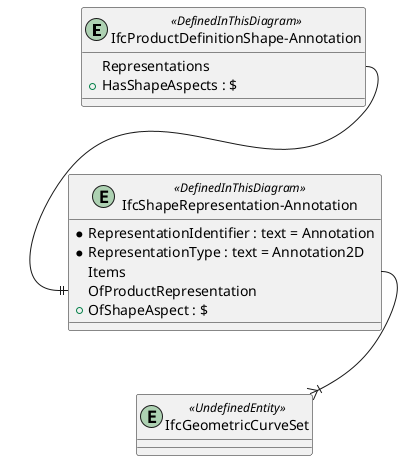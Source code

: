 @startuml 

entity "IfcProductDefinitionShape-Annotation" <<DefinedInThisDiagram>>
{
  Representations
  +HasShapeAspects : $
}

entity "IfcShapeRepresentation-Annotation" <<DefinedInThisDiagram>>
{
  *RepresentationIdentifier : text = Annotation
  *RepresentationType : text = Annotation2D
  Items
  OfProductRepresentation
  +OfShapeAspect : $
}

entity IfcGeometricCurveSet <<UndefinedEntity>>

"IfcProductDefinitionShape-Annotation::Representations" --|| "IfcShapeRepresentation-Annotation::OfProductRepresentation"

"IfcShapeRepresentation-Annotation::Items"--|{ IfcGeometricCurveSet

@enduml



